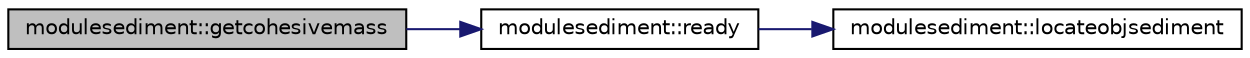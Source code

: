 digraph "modulesediment::getcohesivemass"
{
 // LATEX_PDF_SIZE
  edge [fontname="Helvetica",fontsize="10",labelfontname="Helvetica",labelfontsize="10"];
  node [fontname="Helvetica",fontsize="10",shape=record];
  rankdir="LR";
  Node1 [label="modulesediment::getcohesivemass",height=0.2,width=0.4,color="black", fillcolor="grey75", style="filled", fontcolor="black",tooltip=" "];
  Node1 -> Node2 [color="midnightblue",fontsize="10",style="solid",fontname="Helvetica"];
  Node2 [label="modulesediment::ready",height=0.2,width=0.4,color="black", fillcolor="white", style="filled",URL="$namespacemodulesediment.html#a2427e7af36c908526797cc897f1dca07",tooltip=" "];
  Node2 -> Node3 [color="midnightblue",fontsize="10",style="solid",fontname="Helvetica"];
  Node3 [label="modulesediment::locateobjsediment",height=0.2,width=0.4,color="black", fillcolor="white", style="filled",URL="$namespacemodulesediment.html#a3719cfe21de51d5aff6e236bffdbe06d",tooltip=" "];
}
